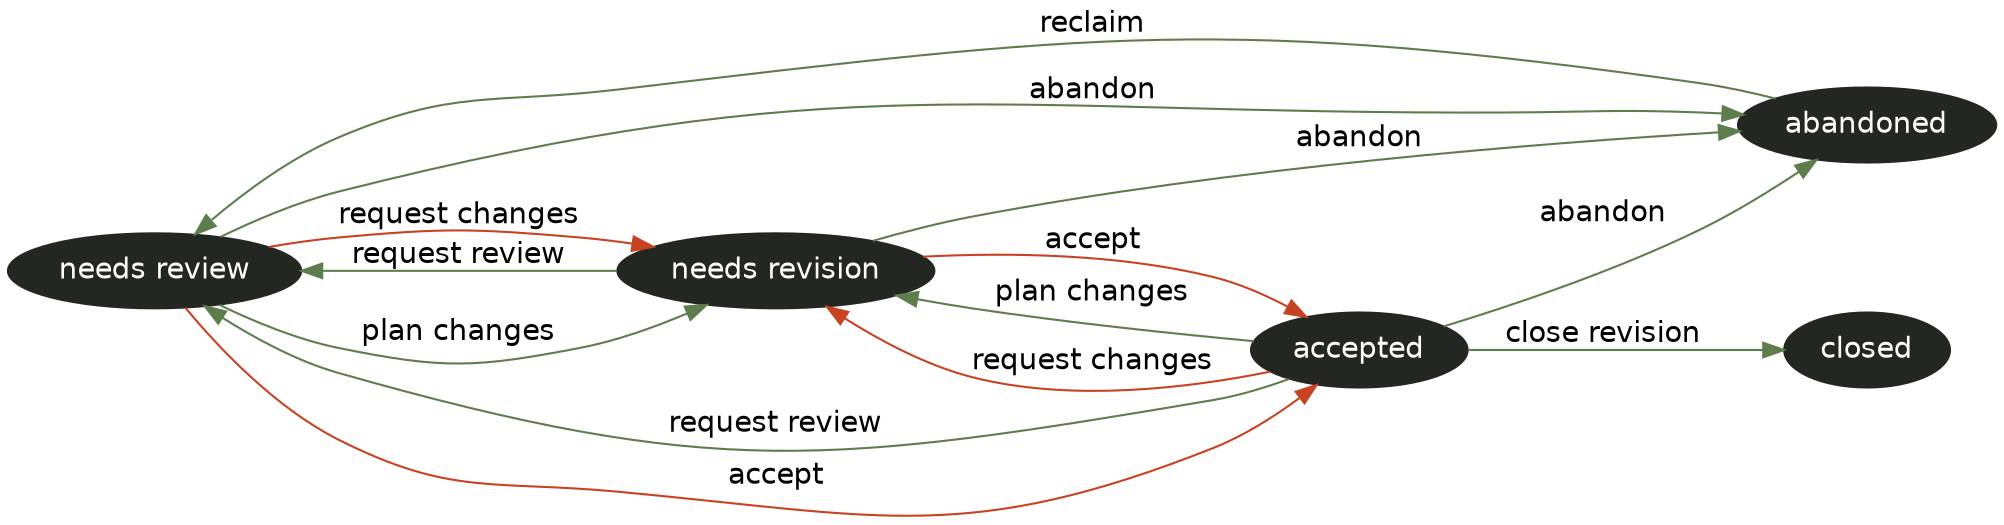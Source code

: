/** Phabricator Review States **/

// document the states that a Differential review can enter and the possible
// transitions between those states.

digraph phabricator_review_states {
    graph [fontname = "Helvetica"];
    rankdir=LR;

    // colors from 'Winner Winner Chicken Dinner' by 'b_wiebe'
    // on kuler, https://kuler.adobe.com

    node [color = "#232621"];
    edge [fontname = "Helvetica"];
    node [style = filled, fontname = "Helvetica", fontcolor = white];

    node [label = "needs review"] needs_review;
    node [label = "needs revision"] needs_revision;
    node [label = "abandoned"] abandoned;
    node [label = "accepted"] accepted;
    node [label = "closed"] closed;

    // author actions
    edge [color = "#5E7D4D"];
    needs_review -> abandoned [label = "abandon"];
    needs_revision -> abandoned [label = "abandon"];
    accepted -> abandoned [label = "abandon"];
    abandoned -> needs_review [label = "reclaim"];
    needs_review -> needs_revision [label = "plan changes"];
    accepted -> needs_revision [label = "plan changes"];
    needs_revision -> needs_review [label = "request review"];
    accepted -> needs_review [label = "request review"];
    accepted -> closed [label = "close revision"];

    // non-author actions
    edge [color = "#C74223"];
    needs_review -> needs_revision [label = "request changes"];
    accepted -> needs_revision [label = "request changes"];
    needs_review -> accepted [label = "accept"];
    needs_revision -> accepted [label = "accept"];
}

/*
TODO: doc these

-- all states --

author:
    edit revision

observer:
    subscribe
    commandeer

reviewer:
    commandeer
    resign

all:
    edit dependencies
    edit maniphest tasks
    download raw diff
    flag for later
    `arc patch`
    comment
    add reviewers
    add ccs
*/
